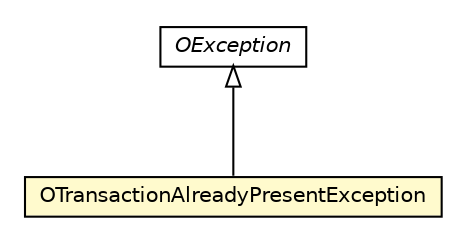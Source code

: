 #!/usr/local/bin/dot
#
# Class diagram 
# Generated by UMLGraph version R5_6-24-gf6e263 (http://www.umlgraph.org/)
#

digraph G {
	edge [fontname="Helvetica",fontsize=10,labelfontname="Helvetica",labelfontsize=10];
	node [fontname="Helvetica",fontsize=10,shape=plaintext];
	nodesep=0.25;
	ranksep=0.5;
	// com.orientechnologies.common.exception.OException
	c7529785 [label=<<table title="com.orientechnologies.common.exception.OException" border="0" cellborder="1" cellspacing="0" cellpadding="2" port="p" href="../../../../common/exception/OException.html">
		<tr><td><table border="0" cellspacing="0" cellpadding="1">
<tr><td align="center" balign="center"><font face="Helvetica-Oblique"> OException </font></td></tr>
		</table></td></tr>
		</table>>, URL="../../../../common/exception/OException.html", fontname="Helvetica", fontcolor="black", fontsize=10.0];
	// com.orientechnologies.orient.server.distributed.exception.OTransactionAlreadyPresentException
	c7532217 [label=<<table title="com.orientechnologies.orient.server.distributed.exception.OTransactionAlreadyPresentException" border="0" cellborder="1" cellspacing="0" cellpadding="2" port="p" bgcolor="lemonChiffon" href="./OTransactionAlreadyPresentException.html">
		<tr><td><table border="0" cellspacing="0" cellpadding="1">
<tr><td align="center" balign="center"> OTransactionAlreadyPresentException </td></tr>
		</table></td></tr>
		</table>>, URL="./OTransactionAlreadyPresentException.html", fontname="Helvetica", fontcolor="black", fontsize=10.0];
	//com.orientechnologies.orient.server.distributed.exception.OTransactionAlreadyPresentException extends com.orientechnologies.common.exception.OException
	c7529785:p -> c7532217:p [dir=back,arrowtail=empty];
}

